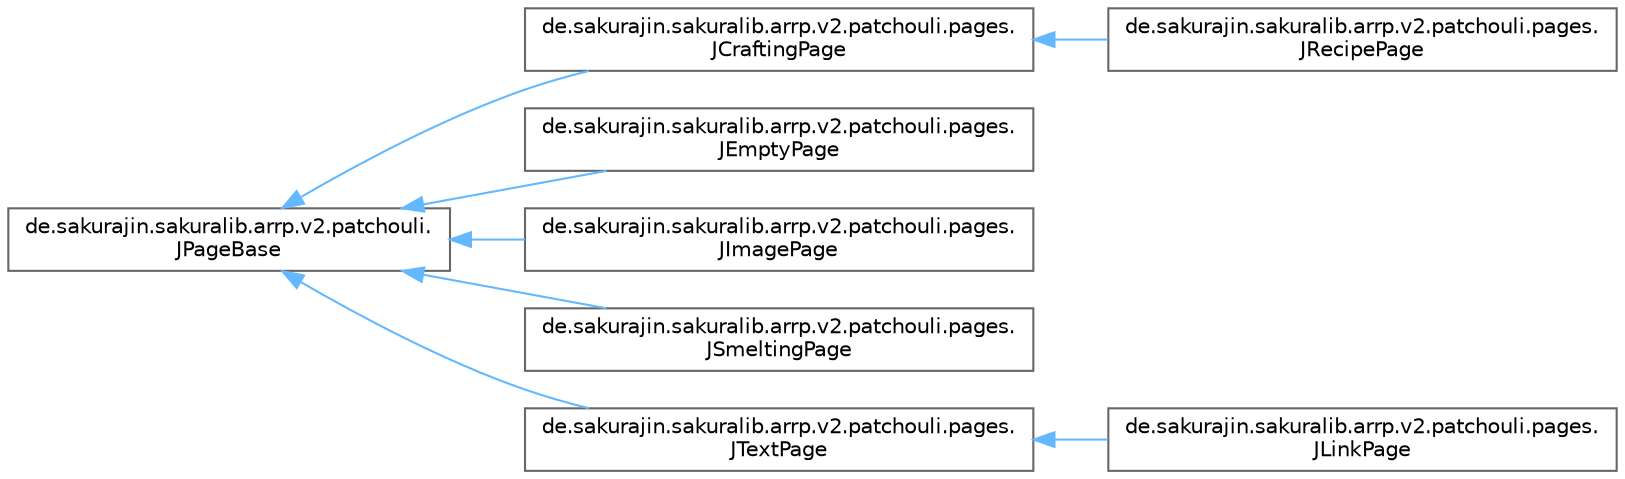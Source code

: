 digraph "Graphical Class Hierarchy"
{
 // LATEX_PDF_SIZE
  bgcolor="transparent";
  edge [fontname=Helvetica,fontsize=10,labelfontname=Helvetica,labelfontsize=10];
  node [fontname=Helvetica,fontsize=10,shape=box,height=0.2,width=0.4];
  rankdir="LR";
  Node0 [label="de.sakurajin.sakuralib.arrp.v2.patchouli.\lJPageBase",height=0.2,width=0.4,color="grey40", fillcolor="white", style="filled",URL="$classde_1_1sakurajin_1_1sakuralib_1_1arrp_1_1v2_1_1patchouli_1_1JPageBase.html",tooltip="Base class for all pages This only contains the basic data common across all page types."];
  Node0 -> Node1 [dir="back",color="steelblue1",style="solid"];
  Node1 [label="de.sakurajin.sakuralib.arrp.v2.patchouli.pages.\lJCraftingPage",height=0.2,width=0.4,color="grey40", fillcolor="white", style="filled",URL="$classde_1_1sakurajin_1_1sakuralib_1_1arrp_1_1v2_1_1patchouli_1_1pages_1_1JCraftingPage.html",tooltip="A page containing 1 or 2 crafting recipes."];
  Node1 -> Node2 [dir="back",color="steelblue1",style="solid"];
  Node2 [label="de.sakurajin.sakuralib.arrp.v2.patchouli.pages.\lJRecipePage",height=0.2,width=0.4,color="grey40", fillcolor="white", style="filled",URL="$classde_1_1sakurajin_1_1sakuralib_1_1arrp_1_1v2_1_1patchouli_1_1pages_1_1JRecipePage.html",tooltip="A page containing 1 or 2 recipes."];
  Node0 -> Node3 [dir="back",color="steelblue1",style="solid"];
  Node3 [label="de.sakurajin.sakuralib.arrp.v2.patchouli.pages.\lJEmptyPage",height=0.2,width=0.4,color="grey40", fillcolor="white", style="filled",URL="$classde_1_1sakurajin_1_1sakuralib_1_1arrp_1_1v2_1_1patchouli_1_1pages_1_1JEmptyPage.html",tooltip=" "];
  Node0 -> Node4 [dir="back",color="steelblue1",style="solid"];
  Node4 [label="de.sakurajin.sakuralib.arrp.v2.patchouli.pages.\lJImagePage",height=0.2,width=0.4,color="grey40", fillcolor="white", style="filled",URL="$classde_1_1sakurajin_1_1sakuralib_1_1arrp_1_1v2_1_1patchouli_1_1pages_1_1JImagePage.html",tooltip="A page containing images."];
  Node0 -> Node5 [dir="back",color="steelblue1",style="solid"];
  Node5 [label="de.sakurajin.sakuralib.arrp.v2.patchouli.pages.\lJSmeltingPage",height=0.2,width=0.4,color="grey40", fillcolor="white", style="filled",URL="$classde_1_1sakurajin_1_1sakuralib_1_1arrp_1_1v2_1_1patchouli_1_1pages_1_1JSmeltingPage.html",tooltip="A page containing 1 or 2 smelting recipes."];
  Node0 -> Node6 [dir="back",color="steelblue1",style="solid"];
  Node6 [label="de.sakurajin.sakuralib.arrp.v2.patchouli.pages.\lJTextPage",height=0.2,width=0.4,color="grey40", fillcolor="white", style="filled",URL="$classde_1_1sakurajin_1_1sakuralib_1_1arrp_1_1v2_1_1patchouli_1_1pages_1_1JTextPage.html",tooltip="A page containing only text."];
  Node6 -> Node7 [dir="back",color="steelblue1",style="solid"];
  Node7 [label="de.sakurajin.sakuralib.arrp.v2.patchouli.pages.\lJLinkPage",height=0.2,width=0.4,color="grey40", fillcolor="white", style="filled",URL="$classde_1_1sakurajin_1_1sakuralib_1_1arrp_1_1v2_1_1patchouli_1_1pages_1_1JLinkPage.html",tooltip="A page containing a link."];
}
